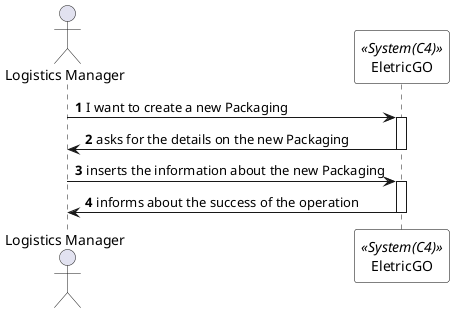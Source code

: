@startuml createPackagingSSD
autonumber

skinparam sequence {
ParticipantBorderColor black
ParticipantBackgroundColor white
}

actor "Logistics Manager" as admin
participant EletricGO as system <<System(C4)>>


admin -> system: I want to create a new Packaging
activate system

system -> admin: asks for the details on the new Packaging
deactivate system

admin -> system: inserts the information about the new Packaging
activate system

system -> admin: informs about the success of the operation
deactivate system

deactivate system
deactivate admin

@enduml
